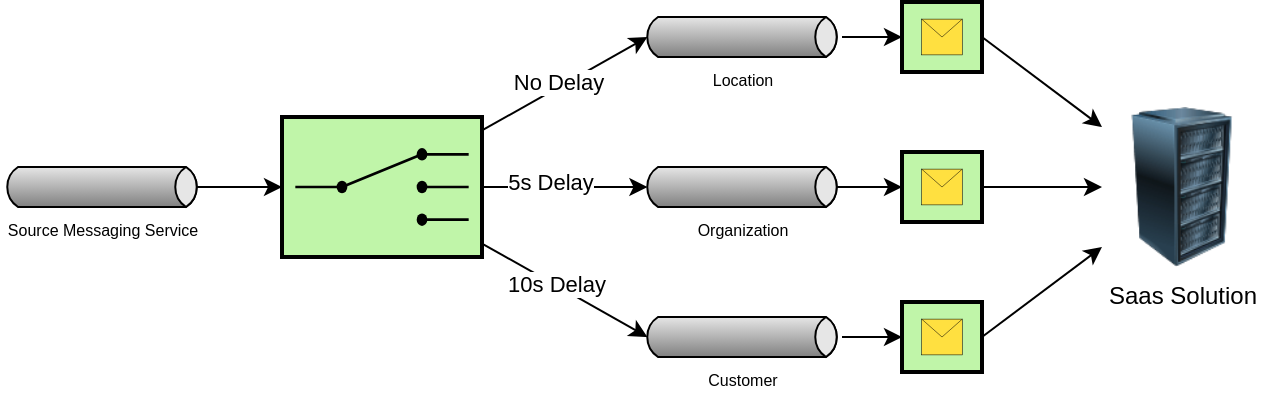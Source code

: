 <mxfile version="14.7.4" type="github"><diagram id="k12O9QbGAdREsqQukCXI" name="Without Comparator"><mxGraphModel dx="2066" dy="1082" grid="1" gridSize="10" guides="1" tooltips="1" connect="1" arrows="1" fold="1" page="1" pageScale="1" pageWidth="850" pageHeight="1100" math="0" shadow="0"><root><mxCell id="0"/><mxCell id="1" parent="0"/><mxCell id="9IhAzSN40Lt_OgReINTt-4" style="edgeStyle=none;rounded=0;orthogonalLoop=1;jettySize=auto;html=1;exitX=1;exitY=0.5;exitDx=-2.7;exitDy=0;exitPerimeter=0;entryX=0;entryY=0.5;entryDx=0;entryDy=0;entryPerimeter=0;" edge="1" parent="1" source="9IhAzSN40Lt_OgReINTt-2" target="9IhAzSN40Lt_OgReINTt-3"><mxGeometry relative="1" as="geometry"><mxPoint x="240" y="142.5" as="targetPoint"/></mxGeometry></mxCell><mxCell id="9IhAzSN40Lt_OgReINTt-2" value="Source Messaging Service" style="strokeWidth=1;outlineConnect=0;dashed=0;align=center;fontSize=8;shape=mxgraph.eip.messageChannel;html=1;verticalLabelPosition=bottom;verticalAlign=top;" vertex="1" parent="1"><mxGeometry x="110" y="132.5" width="100" height="20" as="geometry"/></mxCell><mxCell id="9IhAzSN40Lt_OgReINTt-8" style="edgeStyle=none;rounded=0;orthogonalLoop=1;jettySize=auto;html=1;entryX=0;entryY=0.5;entryDx=2.7;entryDy=0;entryPerimeter=0;" edge="1" parent="1" source="9IhAzSN40Lt_OgReINTt-3" target="9IhAzSN40Lt_OgReINTt-5"><mxGeometry relative="1" as="geometry"/></mxCell><mxCell id="9IhAzSN40Lt_OgReINTt-11" value="No Delay" style="edgeLabel;html=1;align=center;verticalAlign=middle;resizable=0;points=[];" vertex="1" connectable="0" parent="9IhAzSN40Lt_OgReINTt-8"><mxGeometry x="-0.058" y="2" relative="1" as="geometry"><mxPoint y="-1" as="offset"/></mxGeometry></mxCell><mxCell id="9IhAzSN40Lt_OgReINTt-9" style="edgeStyle=none;rounded=0;orthogonalLoop=1;jettySize=auto;html=1;entryX=0;entryY=0.5;entryDx=2.7;entryDy=0;entryPerimeter=0;" edge="1" parent="1" source="9IhAzSN40Lt_OgReINTt-3" target="9IhAzSN40Lt_OgReINTt-6"><mxGeometry relative="1" as="geometry"/></mxCell><mxCell id="9IhAzSN40Lt_OgReINTt-12" value="5s Delay" style="edgeLabel;html=1;align=center;verticalAlign=middle;resizable=0;points=[];" vertex="1" connectable="0" parent="9IhAzSN40Lt_OgReINTt-9"><mxGeometry x="-0.173" y="3" relative="1" as="geometry"><mxPoint as="offset"/></mxGeometry></mxCell><mxCell id="9IhAzSN40Lt_OgReINTt-10" style="edgeStyle=none;rounded=0;orthogonalLoop=1;jettySize=auto;html=1;entryX=0;entryY=0.5;entryDx=2.7;entryDy=0;entryPerimeter=0;" edge="1" parent="1" source="9IhAzSN40Lt_OgReINTt-3" target="9IhAzSN40Lt_OgReINTt-7"><mxGeometry relative="1" as="geometry"/></mxCell><mxCell id="9IhAzSN40Lt_OgReINTt-13" value="10s Delay" style="edgeLabel;html=1;align=center;verticalAlign=middle;resizable=0;points=[];" vertex="1" connectable="0" parent="9IhAzSN40Lt_OgReINTt-10"><mxGeometry x="-0.117" y="1" relative="1" as="geometry"><mxPoint as="offset"/></mxGeometry></mxCell><mxCell id="9IhAzSN40Lt_OgReINTt-3" value="" style="strokeWidth=2;outlineConnect=0;dashed=0;align=center;fontSize=8;shape=mxgraph.eip.content_based_router;verticalLabelPosition=bottom;verticalAlign=top;fillColor=#c0f5a9;" vertex="1" parent="1"><mxGeometry x="250" y="107.5" width="100" height="70" as="geometry"/></mxCell><mxCell id="9IhAzSN40Lt_OgReINTt-21" style="edgeStyle=none;rounded=0;orthogonalLoop=1;jettySize=auto;html=1;" edge="1" parent="1" source="9IhAzSN40Lt_OgReINTt-5" target="9IhAzSN40Lt_OgReINTt-18"><mxGeometry relative="1" as="geometry"/></mxCell><mxCell id="9IhAzSN40Lt_OgReINTt-5" value="Location" style="strokeWidth=1;outlineConnect=0;dashed=0;align=center;fontSize=8;shape=mxgraph.eip.messageChannel;html=1;verticalLabelPosition=bottom;verticalAlign=top;" vertex="1" parent="1"><mxGeometry x="430" y="57.5" width="100" height="20" as="geometry"/></mxCell><mxCell id="9IhAzSN40Lt_OgReINTt-22" style="edgeStyle=none;rounded=0;orthogonalLoop=1;jettySize=auto;html=1;exitX=1;exitY=0.5;exitDx=-2.7;exitDy=0;exitPerimeter=0;" edge="1" parent="1" source="9IhAzSN40Lt_OgReINTt-6" target="9IhAzSN40Lt_OgReINTt-19"><mxGeometry relative="1" as="geometry"/></mxCell><mxCell id="9IhAzSN40Lt_OgReINTt-6" value="Organization" style="strokeWidth=1;outlineConnect=0;dashed=0;align=center;fontSize=8;shape=mxgraph.eip.messageChannel;html=1;verticalLabelPosition=bottom;verticalAlign=top;" vertex="1" parent="1"><mxGeometry x="430" y="132.5" width="100" height="20" as="geometry"/></mxCell><mxCell id="9IhAzSN40Lt_OgReINTt-23" style="edgeStyle=none;rounded=0;orthogonalLoop=1;jettySize=auto;html=1;" edge="1" parent="1" source="9IhAzSN40Lt_OgReINTt-7" target="9IhAzSN40Lt_OgReINTt-20"><mxGeometry relative="1" as="geometry"/></mxCell><mxCell id="9IhAzSN40Lt_OgReINTt-7" value="Customer" style="strokeWidth=1;outlineConnect=0;dashed=0;align=center;fontSize=8;shape=mxgraph.eip.messageChannel;html=1;verticalLabelPosition=bottom;verticalAlign=top;" vertex="1" parent="1"><mxGeometry x="430" y="207.5" width="100" height="20" as="geometry"/></mxCell><mxCell id="9IhAzSN40Lt_OgReINTt-27" style="edgeStyle=none;rounded=0;orthogonalLoop=1;jettySize=auto;html=1;exitX=1;exitY=0.5;exitDx=0;exitDy=0;exitPerimeter=0;" edge="1" parent="1" source="9IhAzSN40Lt_OgReINTt-18" target="9IhAzSN40Lt_OgReINTt-26"><mxGeometry relative="1" as="geometry"><mxPoint x="670" y="127.5" as="targetPoint"/></mxGeometry></mxCell><mxCell id="9IhAzSN40Lt_OgReINTt-18" value="" style="strokeWidth=2;outlineConnect=0;dashed=0;align=center;fontSize=8;fillColor=#c0f5a9;verticalLabelPosition=bottom;verticalAlign=top;shape=mxgraph.eip.envelope_wrapper;" vertex="1" parent="1"><mxGeometry x="560" y="50" width="40" height="35" as="geometry"/></mxCell><mxCell id="9IhAzSN40Lt_OgReINTt-28" style="edgeStyle=none;rounded=0;orthogonalLoop=1;jettySize=auto;html=1;" edge="1" parent="1" source="9IhAzSN40Lt_OgReINTt-19" target="9IhAzSN40Lt_OgReINTt-26"><mxGeometry relative="1" as="geometry"><mxPoint x="670" y="227.5" as="targetPoint"/></mxGeometry></mxCell><mxCell id="9IhAzSN40Lt_OgReINTt-19" value="" style="strokeWidth=2;outlineConnect=0;dashed=0;align=center;fontSize=8;fillColor=#c0f5a9;verticalLabelPosition=bottom;verticalAlign=top;shape=mxgraph.eip.envelope_wrapper;" vertex="1" parent="1"><mxGeometry x="560" y="125" width="40" height="35" as="geometry"/></mxCell><mxCell id="9IhAzSN40Lt_OgReINTt-30" style="edgeStyle=none;rounded=0;orthogonalLoop=1;jettySize=auto;html=1;exitX=1;exitY=0.5;exitDx=0;exitDy=0;exitPerimeter=0;" edge="1" parent="1" source="9IhAzSN40Lt_OgReINTt-20" target="9IhAzSN40Lt_OgReINTt-26"><mxGeometry relative="1" as="geometry"/></mxCell><mxCell id="9IhAzSN40Lt_OgReINTt-20" value="" style="strokeWidth=2;outlineConnect=0;dashed=0;align=center;fontSize=8;fillColor=#c0f5a9;verticalLabelPosition=bottom;verticalAlign=top;shape=mxgraph.eip.envelope_wrapper;" vertex="1" parent="1"><mxGeometry x="560" y="200" width="40" height="35" as="geometry"/></mxCell><mxCell id="9IhAzSN40Lt_OgReINTt-26" value="Saas Solution" style="image;html=1;image=img/lib/clip_art/computers/Server_Rack_128x128.png;gradientColor=none;" vertex="1" parent="1"><mxGeometry x="660" y="102.5" width="80" height="80" as="geometry"/></mxCell></root></mxGraphModel></diagram></mxfile>